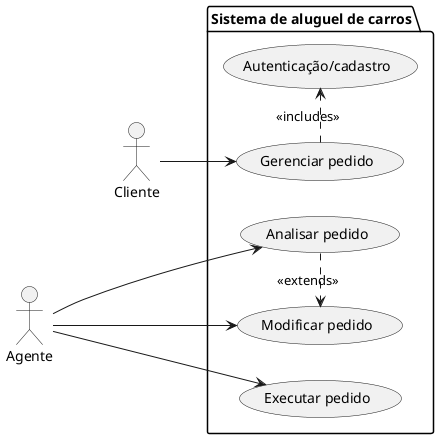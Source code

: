 @startuml
Left to right direction

Actor Cliente as c
Actor Agente as a

package "Sistema de aluguel de carros"{
  usecase "Autenticação/cadastro" as UC1
  usecase "Gerenciar pedido" as UC2
  usecase "Analisar pedido" as UC3
  usecase "Modificar pedido" as UC4
  usecase "Executar pedido" as UC5
}

c-->UC2
a-->UC3
a-->UC4
a--->UC5

(UC2) .>(UC1) : <<includes>>
(UC3) .>(UC4) : <<extends>>

@enduml
